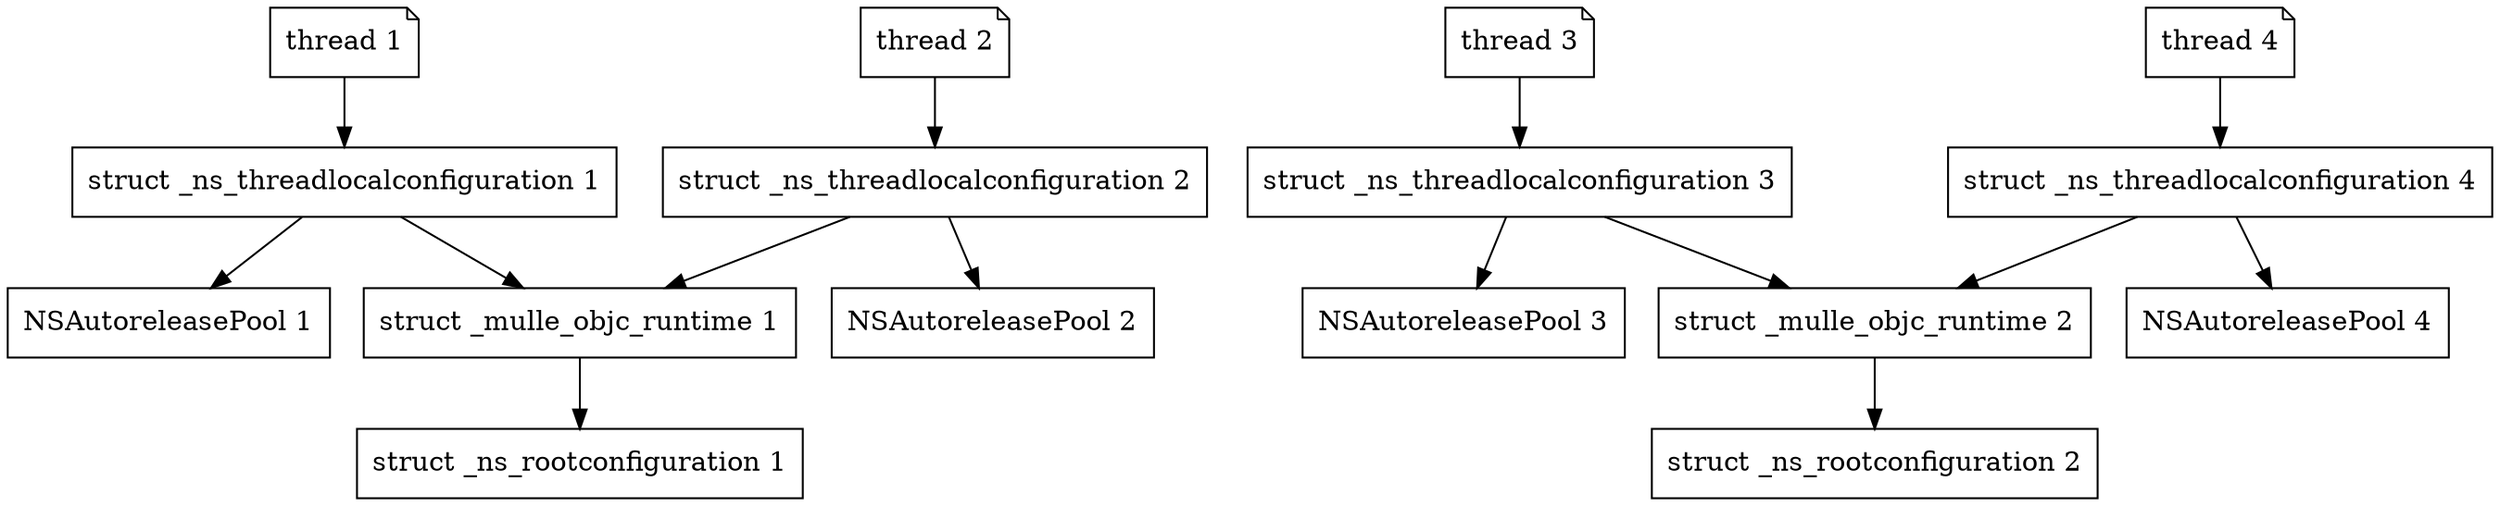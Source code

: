 digraph foo {

  node [shape=note];

  "thread 1";
  "thread 2";

  "thread 3";
  "thread 4";

  node [shape=record];

  "thread 1" -> "struct _ns_threadlocalconfiguration 1";
  "thread 2" -> "struct _ns_threadlocalconfiguration 2";

  "thread 3" -> "struct _ns_threadlocalconfiguration 3";
  "thread 4" -> "struct _ns_threadlocalconfiguration 4";

  "struct _ns_threadlocalconfiguration 1" -> "struct _mulle_objc_runtime 1";
  "struct _ns_threadlocalconfiguration 2" -> "struct _mulle_objc_runtime 1";

  "struct _ns_threadlocalconfiguration 1" -> "NSAutoreleasePool 1";
  "struct _ns_threadlocalconfiguration 2" -> "NSAutoreleasePool 2";
  "struct _ns_threadlocalconfiguration 3" -> "NSAutoreleasePool 3";
  "struct _ns_threadlocalconfiguration 4" -> "NSAutoreleasePool 4";

  "struct _ns_threadlocalconfiguration 3" -> "struct _mulle_objc_runtime 2";
  "struct _ns_threadlocalconfiguration 4" -> "struct _mulle_objc_runtime 2";

  "struct _mulle_objc_runtime 1";
  "struct _mulle_objc_runtime 1" -> "struct _ns_rootconfiguration 1";

  "struct _mulle_objc_runtime 2" -> "struct _ns_rootconfiguration 2" ;
  "struct _mulle_objc_runtime 2";
}